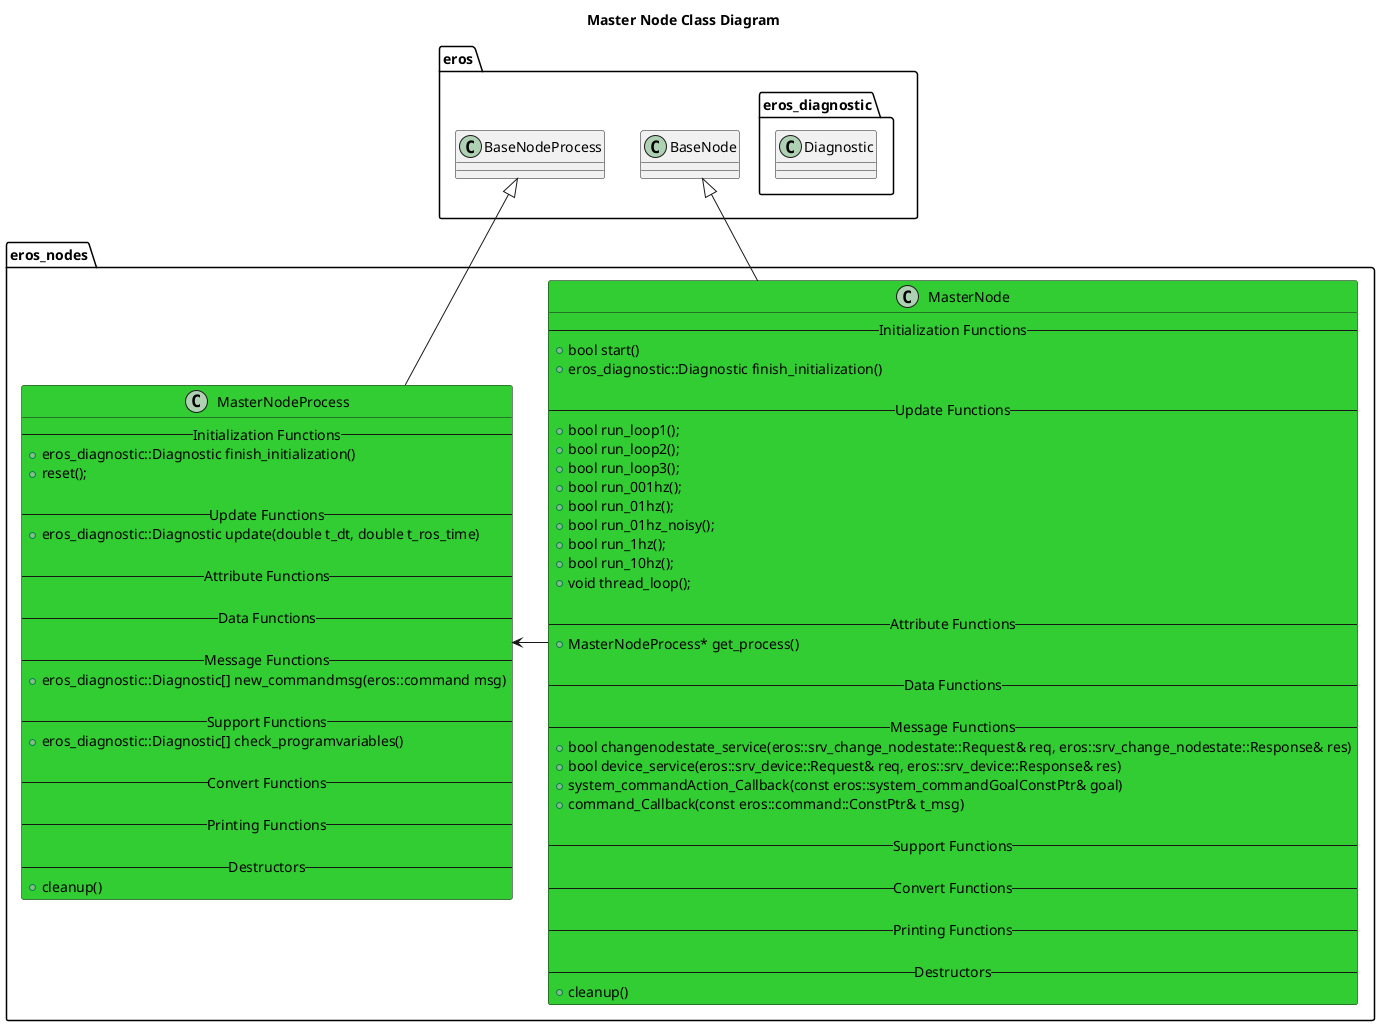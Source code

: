 @startuml
title Master Node Class Diagram
package eros {
    class BaseNode
    class BaseNodeProcess
    namespace eros_diagnostic {
        class Diagnostic
    }
}
namespace eros_nodes {
    class MasterNode #LimeGreen {
        -- Initialization Functions --
        +bool start()
        +eros_diagnostic::Diagnostic finish_initialization()

        -- Update Functions --
        +bool run_loop1();
        +bool run_loop2();
        +bool run_loop3();
        +bool run_001hz();
        +bool run_01hz();
        +bool run_01hz_noisy();
        +bool run_1hz();
        +bool run_10hz();
        +void thread_loop();

        -- Attribute Functions --
        +MasterNodeProcess* get_process()

        -- Data Functions --

        -- Message Functions --
        +bool changenodestate_service(eros::srv_change_nodestate::Request& req, eros::srv_change_nodestate::Response& res)
        +bool device_service(eros::srv_device::Request& req, eros::srv_device::Response& res)
        +system_commandAction_Callback(const eros::system_commandGoalConstPtr& goal)
        +command_Callback(const eros::command::ConstPtr& t_msg)

        -- Support Functions --

        -- Convert Functions --
        
        -- Printing Functions --

        -- Destructors --
        +cleanup()
    }
    class MasterNodeProcess #LimeGreen {
        -- Initialization Functions --
        +eros_diagnostic::Diagnostic finish_initialization()
        +reset();

        -- Update Functions --
        +eros_diagnostic::Diagnostic update(double t_dt, double t_ros_time)

        -- Attribute Functions --

        -- Data Functions --

        -- Message Functions --
        +eros_diagnostic::Diagnostic[] new_commandmsg(eros::command msg)

        -- Support Functions --
        +eros_diagnostic::Diagnostic[] check_programvariables()

        -- Convert Functions --
        
        -- Printing Functions --

        -- Destructors --
        +cleanup()
    }

    BaseNode <|-- MasterNode
    BaseNodeProcess <|-- MasterNodeProcess
    MasterNode -> MasterNodeProcess 
}

@enduml